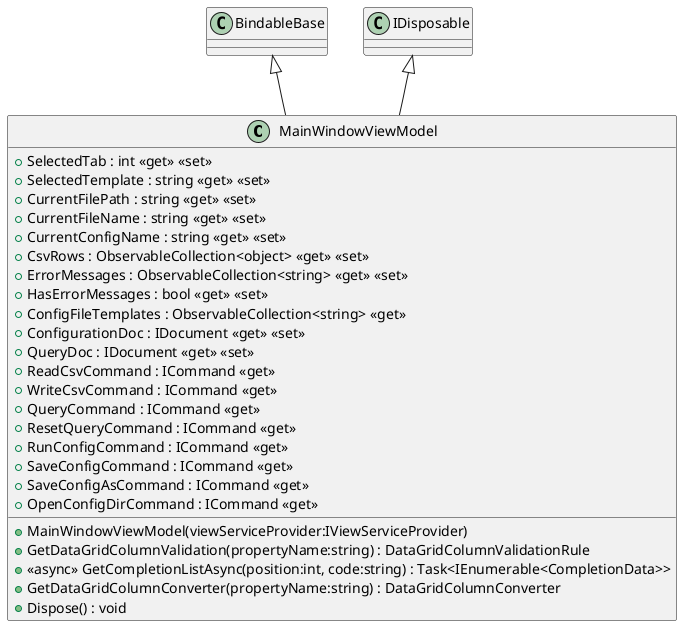 @startuml
class MainWindowViewModel {
    + SelectedTab : int <<get>> <<set>>
    + SelectedTemplate : string <<get>> <<set>>
    + CurrentFilePath : string <<get>> <<set>>
    + CurrentFileName : string <<get>> <<set>>
    + CurrentConfigName : string <<get>> <<set>>
    + CsvRows : ObservableCollection<object> <<get>> <<set>>
    + ErrorMessages : ObservableCollection<string> <<get>> <<set>>
    + HasErrorMessages : bool <<get>> <<set>>
    + ConfigFileTemplates : ObservableCollection<string> <<get>>
    + ConfigurationDoc : IDocument <<get>> <<set>>
    + QueryDoc : IDocument <<get>> <<set>>
    + ReadCsvCommand : ICommand <<get>>
    + WriteCsvCommand : ICommand <<get>>
    + QueryCommand : ICommand <<get>>
    + ResetQueryCommand : ICommand <<get>>
    + RunConfigCommand : ICommand <<get>>
    + SaveConfigCommand : ICommand <<get>>
    + SaveConfigAsCommand : ICommand <<get>>
    + OpenConfigDirCommand : ICommand <<get>>
    + MainWindowViewModel(viewServiceProvider:IViewServiceProvider)
    + GetDataGridColumnValidation(propertyName:string) : DataGridColumnValidationRule
    + <<async>> GetCompletionListAsync(position:int, code:string) : Task<IEnumerable<CompletionData>>
    + GetDataGridColumnConverter(propertyName:string) : DataGridColumnConverter
    + Dispose() : void
}
BindableBase <|-- MainWindowViewModel
IDisposable <|-- MainWindowViewModel
@enduml
